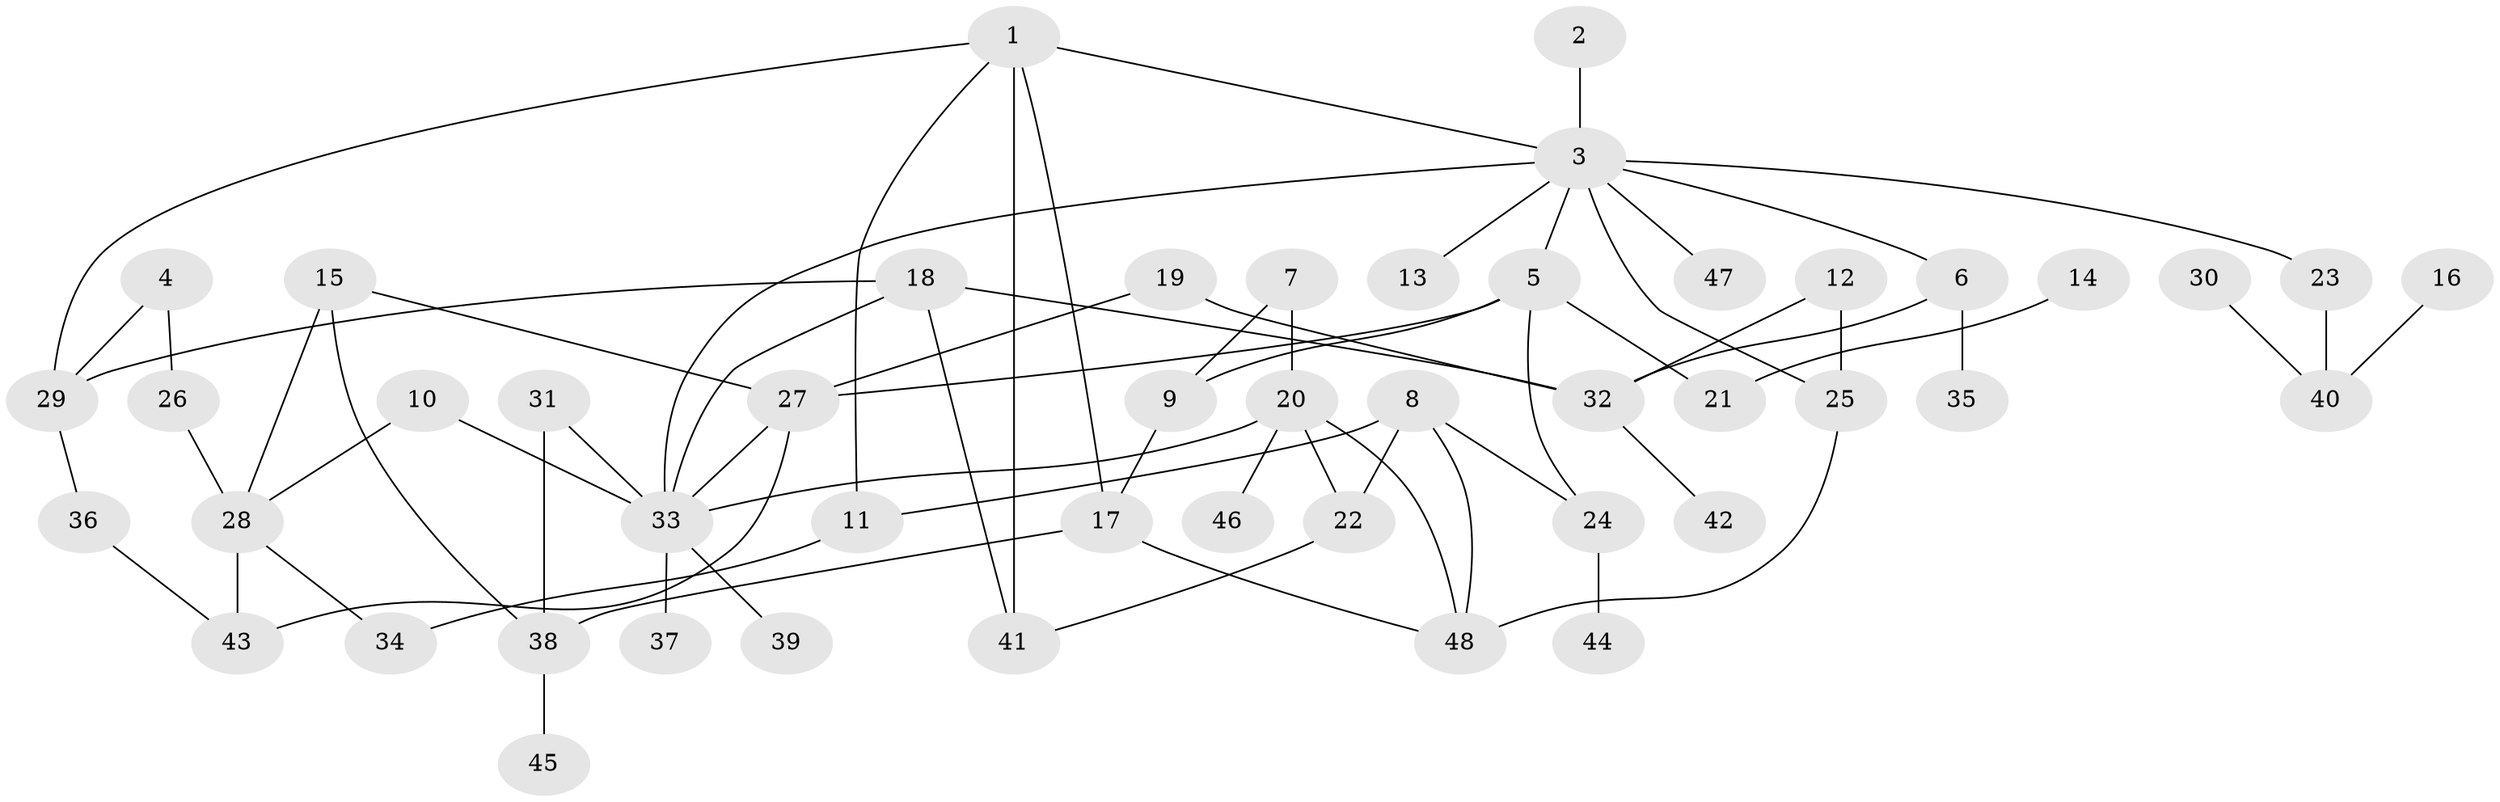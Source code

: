 // original degree distribution, {6: 0.010526315789473684, 5: 0.07368421052631578, 7: 0.010526315789473684, 2: 0.29473684210526313, 1: 0.28421052631578947, 4: 0.08421052631578947, 3: 0.24210526315789474}
// Generated by graph-tools (version 1.1) at 2025/49/03/09/25 03:49:24]
// undirected, 48 vertices, 68 edges
graph export_dot {
graph [start="1"]
  node [color=gray90,style=filled];
  1;
  2;
  3;
  4;
  5;
  6;
  7;
  8;
  9;
  10;
  11;
  12;
  13;
  14;
  15;
  16;
  17;
  18;
  19;
  20;
  21;
  22;
  23;
  24;
  25;
  26;
  27;
  28;
  29;
  30;
  31;
  32;
  33;
  34;
  35;
  36;
  37;
  38;
  39;
  40;
  41;
  42;
  43;
  44;
  45;
  46;
  47;
  48;
  1 -- 3 [weight=1.0];
  1 -- 11 [weight=1.0];
  1 -- 17 [weight=1.0];
  1 -- 29 [weight=1.0];
  1 -- 41 [weight=1.0];
  2 -- 3 [weight=1.0];
  3 -- 5 [weight=1.0];
  3 -- 6 [weight=1.0];
  3 -- 13 [weight=1.0];
  3 -- 23 [weight=1.0];
  3 -- 25 [weight=1.0];
  3 -- 33 [weight=1.0];
  3 -- 47 [weight=1.0];
  4 -- 26 [weight=1.0];
  4 -- 29 [weight=1.0];
  5 -- 9 [weight=1.0];
  5 -- 21 [weight=1.0];
  5 -- 24 [weight=1.0];
  5 -- 27 [weight=1.0];
  6 -- 32 [weight=1.0];
  6 -- 35 [weight=1.0];
  7 -- 9 [weight=1.0];
  7 -- 20 [weight=1.0];
  8 -- 11 [weight=1.0];
  8 -- 22 [weight=1.0];
  8 -- 24 [weight=1.0];
  8 -- 48 [weight=1.0];
  9 -- 17 [weight=1.0];
  10 -- 28 [weight=1.0];
  10 -- 33 [weight=1.0];
  11 -- 34 [weight=1.0];
  12 -- 25 [weight=1.0];
  12 -- 32 [weight=1.0];
  14 -- 21 [weight=1.0];
  15 -- 27 [weight=1.0];
  15 -- 28 [weight=1.0];
  15 -- 38 [weight=1.0];
  16 -- 40 [weight=1.0];
  17 -- 38 [weight=1.0];
  17 -- 48 [weight=1.0];
  18 -- 29 [weight=1.0];
  18 -- 32 [weight=1.0];
  18 -- 33 [weight=1.0];
  18 -- 41 [weight=1.0];
  19 -- 27 [weight=1.0];
  19 -- 32 [weight=1.0];
  20 -- 22 [weight=1.0];
  20 -- 33 [weight=1.0];
  20 -- 46 [weight=1.0];
  20 -- 48 [weight=1.0];
  22 -- 41 [weight=1.0];
  23 -- 40 [weight=1.0];
  24 -- 44 [weight=1.0];
  25 -- 48 [weight=1.0];
  26 -- 28 [weight=1.0];
  27 -- 33 [weight=1.0];
  27 -- 43 [weight=1.0];
  28 -- 34 [weight=1.0];
  28 -- 43 [weight=1.0];
  29 -- 36 [weight=1.0];
  30 -- 40 [weight=1.0];
  31 -- 33 [weight=1.0];
  31 -- 38 [weight=1.0];
  32 -- 42 [weight=1.0];
  33 -- 37 [weight=1.0];
  33 -- 39 [weight=1.0];
  36 -- 43 [weight=1.0];
  38 -- 45 [weight=1.0];
}
